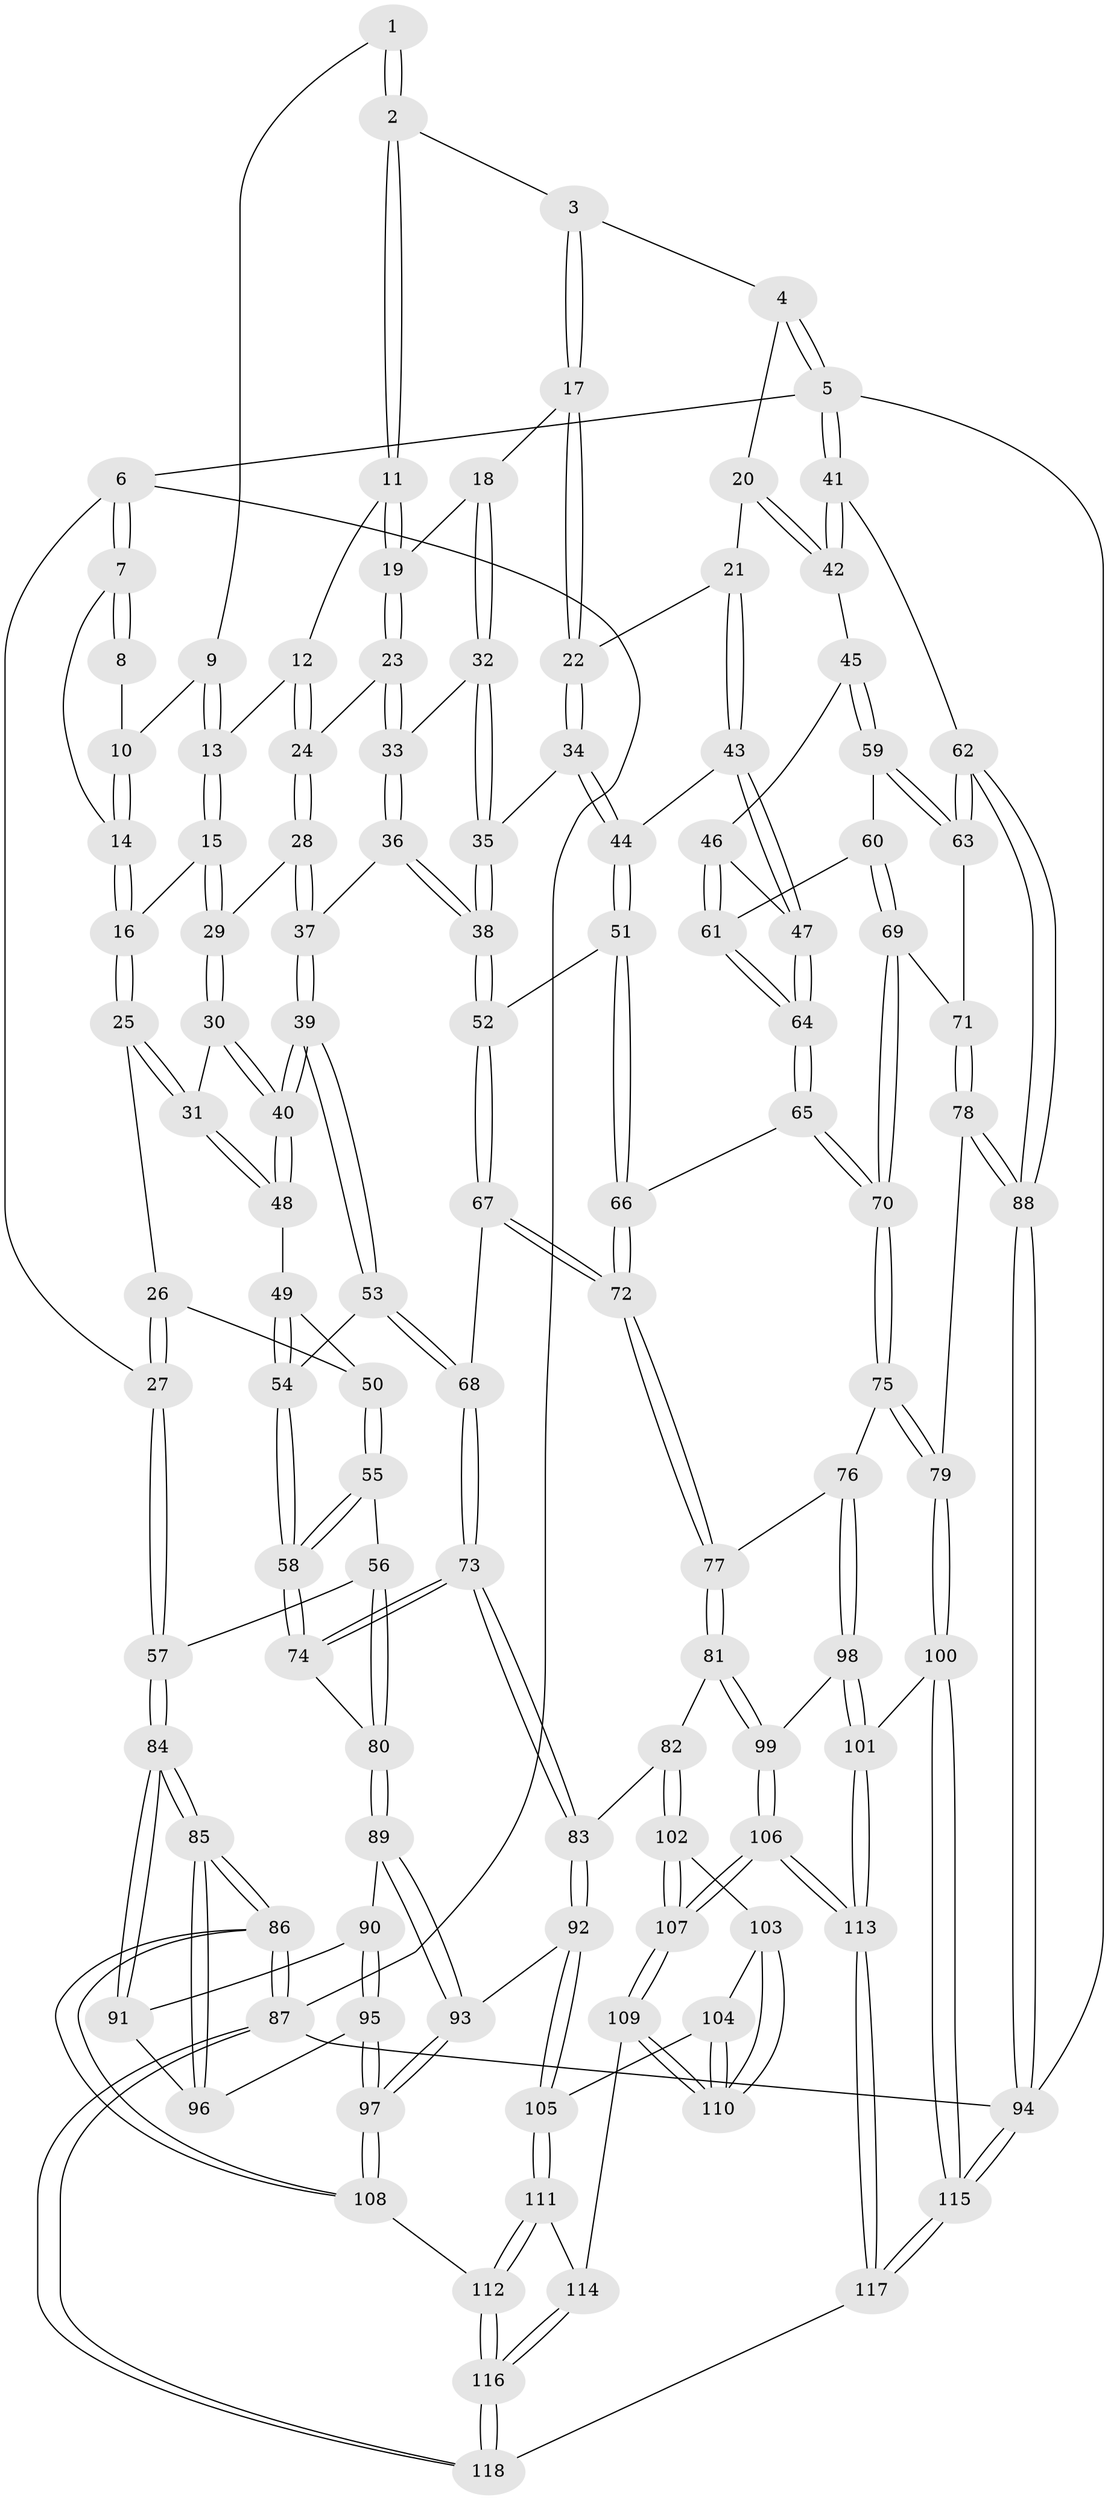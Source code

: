 // Generated by graph-tools (version 1.1) at 2025/38/03/09/25 02:38:52]
// undirected, 118 vertices, 292 edges
graph export_dot {
graph [start="1"]
  node [color=gray90,style=filled];
  1 [pos="+0.3766483843455396+0"];
  2 [pos="+0.49419250873167625+0"];
  3 [pos="+0.5638352779409124+0"];
  4 [pos="+1+0"];
  5 [pos="+1+0"];
  6 [pos="+0+0"];
  7 [pos="+0+0"];
  8 [pos="+0.2556214258581815+0"];
  9 [pos="+0.26863290001026047+0.05835728618975293"];
  10 [pos="+0.21188305032622115+0.05064347974501808"];
  11 [pos="+0.4516600528319901+0.030724878641405898"];
  12 [pos="+0.42952862771381906+0.04914818827971365"];
  13 [pos="+0.3097228563170215+0.12816173032051423"];
  14 [pos="+0.1554277326424527+0.10388953323028302"];
  15 [pos="+0.295019088209665+0.15270316411482948"];
  16 [pos="+0.15640310740683483+0.13407729416684588"];
  17 [pos="+0.6855480974694705+0.13577994925609255"];
  18 [pos="+0.5099491157212431+0.1619621053653792"];
  19 [pos="+0.4988255540832162+0.14978582256560014"];
  20 [pos="+0.8370890732634707+0.16534816199305766"];
  21 [pos="+0.7611581406128471+0.18126136028484077"];
  22 [pos="+0.7137482480036175+0.16361344338519865"];
  23 [pos="+0.40824191443290064+0.21445883393439882"];
  24 [pos="+0.38017581155968105+0.2171003245846217"];
  25 [pos="+0.10346763185300999+0.20666770511202098"];
  26 [pos="+0.05203944847013514+0.2166467461597819"];
  27 [pos="+0+0.22874332272974682"];
  28 [pos="+0.3398317110932835+0.23281242853422787"];
  29 [pos="+0.312713141920855+0.2209370495862859"];
  30 [pos="+0.24331181638333613+0.28306171177882555"];
  31 [pos="+0.1636684864589391+0.2618467574282046"];
  32 [pos="+0.5126946513395557+0.17449679715540523"];
  33 [pos="+0.4504210997234463+0.26487422922797"];
  34 [pos="+0.5812334052160774+0.27239827060035465"];
  35 [pos="+0.5671610251226002+0.27411881604949984"];
  36 [pos="+0.4490525684737004+0.3650879684382405"];
  37 [pos="+0.41351921247446843+0.3659378602259915"];
  38 [pos="+0.49504753172028143+0.37868332298963525"];
  39 [pos="+0.290223300329414+0.44052708702716475"];
  40 [pos="+0.272679903747711+0.39480846370082945"];
  41 [pos="+1+0.240458531417596"];
  42 [pos="+0.9302544031887876+0.25764460216061946"];
  43 [pos="+0.717914271237421+0.3359632796448874"];
  44 [pos="+0.6782380143741792+0.33593150265319305"];
  45 [pos="+0.9150561196942953+0.3010044334468728"];
  46 [pos="+0.8490824256773274+0.3486478456238041"];
  47 [pos="+0.7577015789510544+0.40192334860801077"];
  48 [pos="+0.15200235886317193+0.33458033050521335"];
  49 [pos="+0.13793726028454703+0.36474984118492365"];
  50 [pos="+0.10752338636909325+0.3724106005945481"];
  51 [pos="+0.5481216628330505+0.4441667172430227"];
  52 [pos="+0.53930106347244+0.4425389784857539"];
  53 [pos="+0.273349972761903+0.4753260009466477"];
  54 [pos="+0.2551394318164794+0.48511916950938067"];
  55 [pos="+0.06976812827262391+0.4056765759460765"];
  56 [pos="+0+0.43616412981508634"];
  57 [pos="+0+0.40916912100622804"];
  58 [pos="+0.2266759790436766+0.5104060845332098"];
  59 [pos="+0.9260673089161612+0.3602179001763908"];
  60 [pos="+0.8977453733345142+0.4731246480938137"];
  61 [pos="+0.8753946322578188+0.4687878981882256"];
  62 [pos="+1+0.5257889855784927"];
  63 [pos="+1+0.521265935118462"];
  64 [pos="+0.7548796616927382+0.45684110882845325"];
  65 [pos="+0.7173373210909954+0.5122207230152699"];
  66 [pos="+0.6477201736513095+0.4966030699880766"];
  67 [pos="+0.4737831341269249+0.5609420388377336"];
  68 [pos="+0.4079530378862969+0.5751325426225117"];
  69 [pos="+0.947704077430899+0.5310052680922503"];
  70 [pos="+0.7635198062174489+0.6719032599357262"];
  71 [pos="+0.9856138396929026+0.5363252606250856"];
  72 [pos="+0.5473974346466878+0.6463693648158497"];
  73 [pos="+0.3640942058015893+0.7175609340937268"];
  74 [pos="+0.1784569328551989+0.5807323962998673"];
  75 [pos="+0.7607603037247133+0.6924086881897924"];
  76 [pos="+0.7462350057025775+0.6943545404330922"];
  77 [pos="+0.5638166862772648+0.6835635149503784"];
  78 [pos="+0.9147857449785399+0.779291357050556"];
  79 [pos="+0.8275256181402968+0.7871837408189125"];
  80 [pos="+0.1591889956353353+0.5933473797995809"];
  81 [pos="+0.48843424609085184+0.7723551825763662"];
  82 [pos="+0.4500401211171929+0.7774440737100812"];
  83 [pos="+0.3691574865506407+0.741235907523816"];
  84 [pos="+0+0.6839514022661272"];
  85 [pos="+0+0.9562235459621444"];
  86 [pos="+0+0.9724841658815035"];
  87 [pos="+0+1"];
  88 [pos="+1+0.8195204125069755"];
  89 [pos="+0.13423477837980743+0.6533392778046151"];
  90 [pos="+0.08852191706708523+0.6831265484594491"];
  91 [pos="+0.047537754264011405+0.6882034404244709"];
  92 [pos="+0.2843961730738866+0.8024193879623012"];
  93 [pos="+0.23796699269421415+0.814491703600306"];
  94 [pos="+1+1"];
  95 [pos="+0.08101623749207117+0.8287038680461908"];
  96 [pos="+0.008234640050006991+0.8352674607174062"];
  97 [pos="+0.1751282197791316+0.9043982148442873"];
  98 [pos="+0.6044061092042922+0.8260062024910043"];
  99 [pos="+0.5592454573094289+0.848345700736947"];
  100 [pos="+0.8100665317147124+0.8447136930059915"];
  101 [pos="+0.7788229531175146+0.8911738214493066"];
  102 [pos="+0.4366626942319987+0.8410770308931464"];
  103 [pos="+0.4258945796710514+0.8547283161886814"];
  104 [pos="+0.3933048361160604+0.8891545220648246"];
  105 [pos="+0.35226540651610777+0.9078238012399423"];
  106 [pos="+0.6312063153129999+1"];
  107 [pos="+0.5054275442065271+1"];
  108 [pos="+0.17309690459001736+0.9355755883227422"];
  109 [pos="+0.43152266634731107+0.9694351493590747"];
  110 [pos="+0.425466437786105+0.9523028638740983"];
  111 [pos="+0.3495346021649731+0.9198119852320921"];
  112 [pos="+0.18935775885601197+0.9786473071910959"];
  113 [pos="+0.6358289740636508+1"];
  114 [pos="+0.3678811623351488+0.9560940665401535"];
  115 [pos="+1+1"];
  116 [pos="+0.2191113160443979+1"];
  117 [pos="+0.6367102204580053+1"];
  118 [pos="+0.21990624480653498+1"];
  1 -- 2;
  1 -- 2;
  1 -- 9;
  2 -- 3;
  2 -- 11;
  2 -- 11;
  3 -- 4;
  3 -- 17;
  3 -- 17;
  4 -- 5;
  4 -- 5;
  4 -- 20;
  5 -- 6;
  5 -- 41;
  5 -- 41;
  5 -- 94;
  6 -- 7;
  6 -- 7;
  6 -- 27;
  6 -- 87;
  7 -- 8;
  7 -- 8;
  7 -- 14;
  8 -- 10;
  9 -- 10;
  9 -- 13;
  9 -- 13;
  10 -- 14;
  10 -- 14;
  11 -- 12;
  11 -- 19;
  11 -- 19;
  12 -- 13;
  12 -- 24;
  12 -- 24;
  13 -- 15;
  13 -- 15;
  14 -- 16;
  14 -- 16;
  15 -- 16;
  15 -- 29;
  15 -- 29;
  16 -- 25;
  16 -- 25;
  17 -- 18;
  17 -- 22;
  17 -- 22;
  18 -- 19;
  18 -- 32;
  18 -- 32;
  19 -- 23;
  19 -- 23;
  20 -- 21;
  20 -- 42;
  20 -- 42;
  21 -- 22;
  21 -- 43;
  21 -- 43;
  22 -- 34;
  22 -- 34;
  23 -- 24;
  23 -- 33;
  23 -- 33;
  24 -- 28;
  24 -- 28;
  25 -- 26;
  25 -- 31;
  25 -- 31;
  26 -- 27;
  26 -- 27;
  26 -- 50;
  27 -- 57;
  27 -- 57;
  28 -- 29;
  28 -- 37;
  28 -- 37;
  29 -- 30;
  29 -- 30;
  30 -- 31;
  30 -- 40;
  30 -- 40;
  31 -- 48;
  31 -- 48;
  32 -- 33;
  32 -- 35;
  32 -- 35;
  33 -- 36;
  33 -- 36;
  34 -- 35;
  34 -- 44;
  34 -- 44;
  35 -- 38;
  35 -- 38;
  36 -- 37;
  36 -- 38;
  36 -- 38;
  37 -- 39;
  37 -- 39;
  38 -- 52;
  38 -- 52;
  39 -- 40;
  39 -- 40;
  39 -- 53;
  39 -- 53;
  40 -- 48;
  40 -- 48;
  41 -- 42;
  41 -- 42;
  41 -- 62;
  42 -- 45;
  43 -- 44;
  43 -- 47;
  43 -- 47;
  44 -- 51;
  44 -- 51;
  45 -- 46;
  45 -- 59;
  45 -- 59;
  46 -- 47;
  46 -- 61;
  46 -- 61;
  47 -- 64;
  47 -- 64;
  48 -- 49;
  49 -- 50;
  49 -- 54;
  49 -- 54;
  50 -- 55;
  50 -- 55;
  51 -- 52;
  51 -- 66;
  51 -- 66;
  52 -- 67;
  52 -- 67;
  53 -- 54;
  53 -- 68;
  53 -- 68;
  54 -- 58;
  54 -- 58;
  55 -- 56;
  55 -- 58;
  55 -- 58;
  56 -- 57;
  56 -- 80;
  56 -- 80;
  57 -- 84;
  57 -- 84;
  58 -- 74;
  58 -- 74;
  59 -- 60;
  59 -- 63;
  59 -- 63;
  60 -- 61;
  60 -- 69;
  60 -- 69;
  61 -- 64;
  61 -- 64;
  62 -- 63;
  62 -- 63;
  62 -- 88;
  62 -- 88;
  63 -- 71;
  64 -- 65;
  64 -- 65;
  65 -- 66;
  65 -- 70;
  65 -- 70;
  66 -- 72;
  66 -- 72;
  67 -- 68;
  67 -- 72;
  67 -- 72;
  68 -- 73;
  68 -- 73;
  69 -- 70;
  69 -- 70;
  69 -- 71;
  70 -- 75;
  70 -- 75;
  71 -- 78;
  71 -- 78;
  72 -- 77;
  72 -- 77;
  73 -- 74;
  73 -- 74;
  73 -- 83;
  73 -- 83;
  74 -- 80;
  75 -- 76;
  75 -- 79;
  75 -- 79;
  76 -- 77;
  76 -- 98;
  76 -- 98;
  77 -- 81;
  77 -- 81;
  78 -- 79;
  78 -- 88;
  78 -- 88;
  79 -- 100;
  79 -- 100;
  80 -- 89;
  80 -- 89;
  81 -- 82;
  81 -- 99;
  81 -- 99;
  82 -- 83;
  82 -- 102;
  82 -- 102;
  83 -- 92;
  83 -- 92;
  84 -- 85;
  84 -- 85;
  84 -- 91;
  84 -- 91;
  85 -- 86;
  85 -- 86;
  85 -- 96;
  85 -- 96;
  86 -- 87;
  86 -- 87;
  86 -- 108;
  86 -- 108;
  87 -- 118;
  87 -- 118;
  87 -- 94;
  88 -- 94;
  88 -- 94;
  89 -- 90;
  89 -- 93;
  89 -- 93;
  90 -- 91;
  90 -- 95;
  90 -- 95;
  91 -- 96;
  92 -- 93;
  92 -- 105;
  92 -- 105;
  93 -- 97;
  93 -- 97;
  94 -- 115;
  94 -- 115;
  95 -- 96;
  95 -- 97;
  95 -- 97;
  97 -- 108;
  97 -- 108;
  98 -- 99;
  98 -- 101;
  98 -- 101;
  99 -- 106;
  99 -- 106;
  100 -- 101;
  100 -- 115;
  100 -- 115;
  101 -- 113;
  101 -- 113;
  102 -- 103;
  102 -- 107;
  102 -- 107;
  103 -- 104;
  103 -- 110;
  103 -- 110;
  104 -- 105;
  104 -- 110;
  104 -- 110;
  105 -- 111;
  105 -- 111;
  106 -- 107;
  106 -- 107;
  106 -- 113;
  106 -- 113;
  107 -- 109;
  107 -- 109;
  108 -- 112;
  109 -- 110;
  109 -- 110;
  109 -- 114;
  111 -- 112;
  111 -- 112;
  111 -- 114;
  112 -- 116;
  112 -- 116;
  113 -- 117;
  113 -- 117;
  114 -- 116;
  114 -- 116;
  115 -- 117;
  115 -- 117;
  116 -- 118;
  116 -- 118;
  117 -- 118;
}
